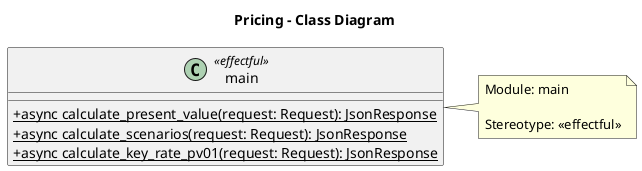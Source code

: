 @startuml
title Pricing - Class Diagram

skinparam classAttributeIconSize 0
skinparam linetype ortho

class main <<effectful>> {
  +{static} async calculate_present_value(request: Request): JsonResponse
  +{static} async calculate_scenarios(request: Request): JsonResponse
  +{static} async calculate_key_rate_pv01(request: Request): JsonResponse
}
note right of main
  Module: main
  
  Stereotype: <<effectful>>
end note


@enduml